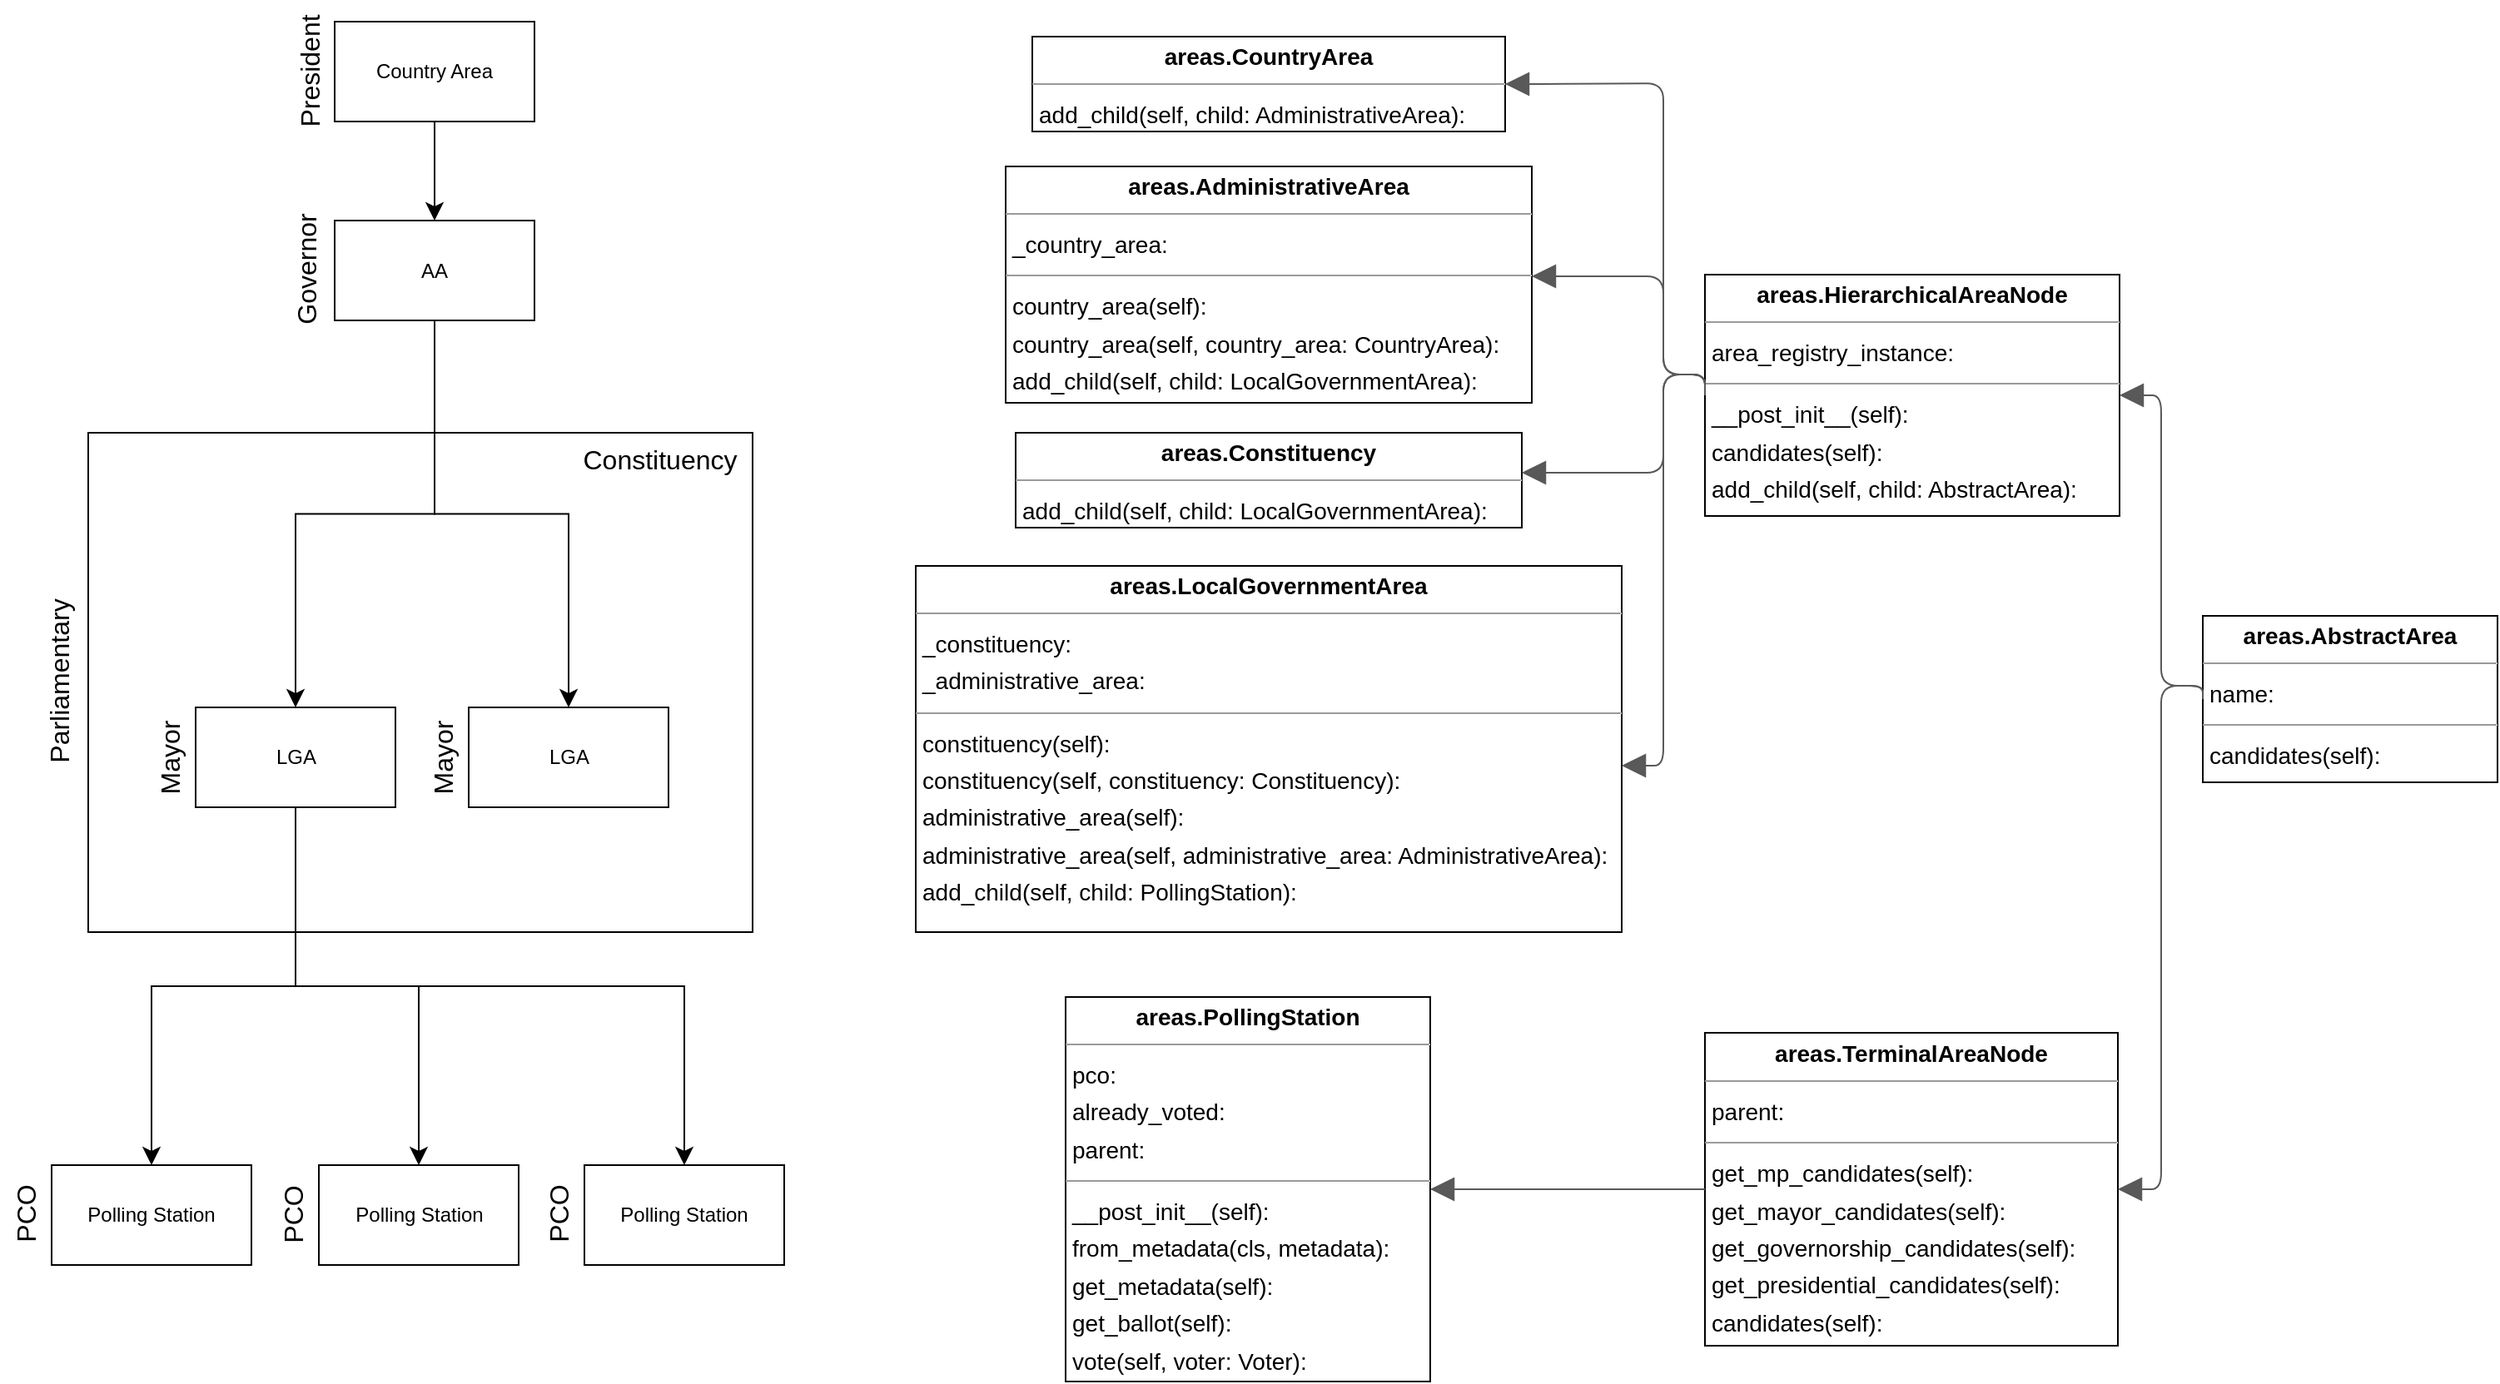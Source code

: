 <mxfile scale="1" border="2" version="24.2.0" type="github">
  <diagram name="Page-1" id="Nv02xrtBGk38XoyNXm0f">
    <mxGraphModel dx="1450" dy="1472" grid="1" gridSize="10" guides="1" tooltips="1" connect="1" arrows="1" fold="1" page="0" pageScale="1" pageWidth="827" pageHeight="1169" math="0" shadow="0">
      <root>
        <mxCell id="0" />
        <mxCell id="1" parent="0" />
        <mxCell id="7rJVukeMiSts9HQJEXAv-21" value="" style="rounded=0;whiteSpace=wrap;html=1;" parent="1" vertex="1">
          <mxGeometry x="-267" y="300" width="399" height="300" as="geometry" />
        </mxCell>
        <mxCell id="7rJVukeMiSts9HQJEXAv-29" value="Constituency" style="text;html=1;align=center;verticalAlign=middle;resizable=0;points=[];autosize=1;strokeColor=none;fillColor=none;fontSize=16;rotation=0;" parent="1" vertex="1">
          <mxGeometry x="20.5" y="300" width="110" height="31" as="geometry" />
        </mxCell>
        <mxCell id="7rJVukeMiSts9HQJEXAv-31" value="Parliamentary" style="text;html=1;align=center;verticalAlign=middle;resizable=0;points=[];autosize=1;strokeColor=none;fillColor=none;fontSize=16;rotation=-90;" parent="1" vertex="1">
          <mxGeometry x="-343" y="434.5" width="117" height="31" as="geometry" />
        </mxCell>
        <mxCell id="7rJVukeMiSts9HQJEXAv-49" value="" style="group" parent="1" vertex="1" connectable="0">
          <mxGeometry x="-69" y="465" width="150.5" height="60" as="geometry" />
        </mxCell>
        <mxCell id="7rJVukeMiSts9HQJEXAv-50" value="LG&lt;span style=&quot;background-color: initial;&quot;&gt;A&lt;/span&gt;" style="rounded=0;whiteSpace=wrap;html=1;" parent="7rJVukeMiSts9HQJEXAv-49" vertex="1">
          <mxGeometry x="30.5" width="120" height="60" as="geometry" />
        </mxCell>
        <mxCell id="7rJVukeMiSts9HQJEXAv-51" value="Mayor" style="text;html=1;align=center;verticalAlign=middle;whiteSpace=wrap;rounded=0;fontSize=16;rotation=-90;" parent="7rJVukeMiSts9HQJEXAv-49" vertex="1">
          <mxGeometry x="-15" y="15" width="60" height="30" as="geometry" />
        </mxCell>
        <mxCell id="7rJVukeMiSts9HQJEXAv-44" value="" style="group" parent="1" vertex="1" connectable="0">
          <mxGeometry x="-233" y="465" width="150.5" height="60" as="geometry" />
        </mxCell>
        <mxCell id="7rJVukeMiSts9HQJEXAv-17" value="LG&lt;span style=&quot;background-color: initial;&quot;&gt;A&lt;/span&gt;" style="rounded=0;whiteSpace=wrap;html=1;" parent="7rJVukeMiSts9HQJEXAv-44" vertex="1">
          <mxGeometry x="30.5" width="120" height="60" as="geometry" />
        </mxCell>
        <mxCell id="7rJVukeMiSts9HQJEXAv-38" value="Mayor" style="text;html=1;align=center;verticalAlign=middle;whiteSpace=wrap;rounded=0;fontSize=16;rotation=-90;" parent="7rJVukeMiSts9HQJEXAv-44" vertex="1">
          <mxGeometry x="-15" y="15" width="60" height="30" as="geometry" />
        </mxCell>
        <mxCell id="7rJVukeMiSts9HQJEXAv-14" style="edgeStyle=orthogonalEdgeStyle;rounded=0;orthogonalLoop=1;jettySize=auto;html=1;exitX=0.5;exitY=1;exitDx=0;exitDy=0;entryX=0.5;entryY=0;entryDx=0;entryDy=0;fontSize=12;startSize=8;endSize=8;" parent="1" source="7rJVukeMiSts9HQJEXAv-12" target="7rJVukeMiSts9HQJEXAv-13" edge="1">
          <mxGeometry relative="1" as="geometry" />
        </mxCell>
        <mxCell id="7rJVukeMiSts9HQJEXAv-18" style="edgeStyle=orthogonalEdgeStyle;rounded=0;orthogonalLoop=1;jettySize=auto;html=1;exitX=0.5;exitY=1;exitDx=0;exitDy=0;entryX=0.5;entryY=0;entryDx=0;entryDy=0;fontSize=12;startSize=8;endSize=8;" parent="1" source="7rJVukeMiSts9HQJEXAv-13" target="7rJVukeMiSts9HQJEXAv-17" edge="1">
          <mxGeometry relative="1" as="geometry" />
        </mxCell>
        <mxCell id="7rJVukeMiSts9HQJEXAv-20" style="edgeStyle=orthogonalEdgeStyle;rounded=0;orthogonalLoop=1;jettySize=auto;html=1;entryX=0.5;entryY=0;entryDx=0;entryDy=0;fontSize=12;startSize=8;endSize=8;" parent="1" source="7rJVukeMiSts9HQJEXAv-13" target="7rJVukeMiSts9HQJEXAv-50" edge="1">
          <mxGeometry relative="1" as="geometry">
            <mxPoint x="22.5" y="423" as="targetPoint" />
          </mxGeometry>
        </mxCell>
        <mxCell id="7rJVukeMiSts9HQJEXAv-22" style="edgeStyle=orthogonalEdgeStyle;rounded=0;orthogonalLoop=1;jettySize=auto;html=1;exitX=0.5;exitY=1;exitDx=0;exitDy=0;fontSize=12;startSize=8;endSize=8;" parent="1" source="7rJVukeMiSts9HQJEXAv-17" target="7rJVukeMiSts9HQJEXAv-23" edge="1">
          <mxGeometry relative="1" as="geometry">
            <mxPoint x="-133.765" y="581.176" as="targetPoint" />
          </mxGeometry>
        </mxCell>
        <mxCell id="7rJVukeMiSts9HQJEXAv-25" style="edgeStyle=orthogonalEdgeStyle;rounded=0;orthogonalLoop=1;jettySize=auto;html=1;exitX=0.5;exitY=1;exitDx=0;exitDy=0;fontSize=12;startSize=8;endSize=8;entryX=0.5;entryY=0;entryDx=0;entryDy=0;" parent="1" source="7rJVukeMiSts9HQJEXAv-17" target="7rJVukeMiSts9HQJEXAv-53" edge="1">
          <mxGeometry relative="1" as="geometry">
            <mxPoint x="-60" y="590" as="targetPoint" />
          </mxGeometry>
        </mxCell>
        <mxCell id="7rJVukeMiSts9HQJEXAv-28" style="edgeStyle=orthogonalEdgeStyle;rounded=0;orthogonalLoop=1;jettySize=auto;html=1;exitX=0.5;exitY=1;exitDx=0;exitDy=0;entryX=0.5;entryY=0;entryDx=0;entryDy=0;fontSize=12;startSize=8;endSize=8;" parent="1" source="7rJVukeMiSts9HQJEXAv-17" target="7rJVukeMiSts9HQJEXAv-56" edge="1">
          <mxGeometry relative="1" as="geometry">
            <mxPoint x="78" y="584.0" as="targetPoint" />
          </mxGeometry>
        </mxCell>
        <mxCell id="7rJVukeMiSts9HQJEXAv-41" value="" style="group" parent="1" vertex="1" connectable="0">
          <mxGeometry x="-149.5" y="40" width="150.5" height="86" as="geometry" />
        </mxCell>
        <mxCell id="7rJVukeMiSts9HQJEXAv-12" value="Country Area" style="rounded=0;whiteSpace=wrap;html=1;" parent="7rJVukeMiSts9HQJEXAv-41" vertex="1">
          <mxGeometry x="30.5" y="13" width="120" height="60" as="geometry" />
        </mxCell>
        <mxCell id="7rJVukeMiSts9HQJEXAv-32" value="President" style="text;html=1;align=center;verticalAlign=middle;resizable=0;points=[];autosize=1;strokeColor=none;fillColor=none;fontSize=16;rotation=-90;" parent="7rJVukeMiSts9HQJEXAv-41" vertex="1">
          <mxGeometry x="-27.5" y="27.5" width="86" height="31" as="geometry" />
        </mxCell>
        <mxCell id="7rJVukeMiSts9HQJEXAv-42" value="" style="group" parent="1" vertex="1" connectable="0">
          <mxGeometry x="-320" y="740" width="151" height="60" as="geometry" />
        </mxCell>
        <mxCell id="7rJVukeMiSts9HQJEXAv-23" value="Polling Station" style="whiteSpace=wrap;html=1;" parent="7rJVukeMiSts9HQJEXAv-42" vertex="1">
          <mxGeometry x="31" width="120" height="60" as="geometry" />
        </mxCell>
        <mxCell id="7rJVukeMiSts9HQJEXAv-40" value="PCO" style="text;html=1;align=center;verticalAlign=middle;resizable=0;points=[];autosize=1;strokeColor=none;fillColor=none;fontSize=16;rotation=-90;" parent="7rJVukeMiSts9HQJEXAv-42" vertex="1">
          <mxGeometry x="-11" y="14.5" width="53" height="31" as="geometry" />
        </mxCell>
        <mxCell id="7rJVukeMiSts9HQJEXAv-45" value="" style="group" parent="1" vertex="1" connectable="0">
          <mxGeometry x="-152" y="160" width="153" height="85" as="geometry" />
        </mxCell>
        <mxCell id="7rJVukeMiSts9HQJEXAv-13" value="AA" style="whiteSpace=wrap;html=1;" parent="7rJVukeMiSts9HQJEXAv-45" vertex="1">
          <mxGeometry x="33" y="12.5" width="120" height="60" as="geometry" />
        </mxCell>
        <mxCell id="7rJVukeMiSts9HQJEXAv-30" value="Governor" style="text;html=1;align=center;verticalAlign=middle;resizable=0;points=[];autosize=1;strokeColor=none;fillColor=none;fontSize=16;rotation=-90;" parent="7rJVukeMiSts9HQJEXAv-45" vertex="1">
          <mxGeometry x="-27" y="27" width="85" height="31" as="geometry" />
        </mxCell>
        <mxCell id="7rJVukeMiSts9HQJEXAv-52" value="" style="group" parent="1" vertex="1" connectable="0">
          <mxGeometry x="-159.5" y="740" width="151" height="60" as="geometry" />
        </mxCell>
        <mxCell id="7rJVukeMiSts9HQJEXAv-53" value="Polling Station" style="whiteSpace=wrap;html=1;" parent="7rJVukeMiSts9HQJEXAv-52" vertex="1">
          <mxGeometry x="31" width="120" height="60" as="geometry" />
        </mxCell>
        <mxCell id="7rJVukeMiSts9HQJEXAv-54" value="PCO" style="text;html=1;align=center;verticalAlign=middle;resizable=0;points=[];autosize=1;strokeColor=none;fillColor=none;fontSize=16;rotation=-90;" parent="7rJVukeMiSts9HQJEXAv-52" vertex="1">
          <mxGeometry x="-11" y="14.5" width="53" height="31" as="geometry" />
        </mxCell>
        <mxCell id="7rJVukeMiSts9HQJEXAv-55" value="" style="group" parent="1" vertex="1" connectable="0">
          <mxGeometry y="740" width="151" height="60" as="geometry" />
        </mxCell>
        <mxCell id="7rJVukeMiSts9HQJEXAv-56" value="Polling Station" style="whiteSpace=wrap;html=1;" parent="7rJVukeMiSts9HQJEXAv-55" vertex="1">
          <mxGeometry x="31" width="120" height="60" as="geometry" />
        </mxCell>
        <mxCell id="7rJVukeMiSts9HQJEXAv-57" value="PCO" style="text;html=1;align=center;verticalAlign=middle;resizable=0;points=[];autosize=1;strokeColor=none;fillColor=none;fontSize=16;rotation=-90;" parent="7rJVukeMiSts9HQJEXAv-55" vertex="1">
          <mxGeometry x="-11" y="14.5" width="53" height="31" as="geometry" />
        </mxCell>
        <mxCell id="7rJVukeMiSts9HQJEXAv-58" value="&lt;p style=&quot;margin:0px;margin-top:4px;text-align:center;&quot;&gt;&lt;b&gt;areas.AbstractArea&lt;/b&gt;&lt;/p&gt;&lt;hr size=&quot;1&quot;/&gt;&lt;p style=&quot;margin:0 0 0 4px;line-height:1.6;&quot;&gt; name: &lt;/p&gt;&lt;hr size=&quot;1&quot;/&gt;&lt;p style=&quot;margin:0 0 0 4px;line-height:1.6;&quot;&gt; candidates(self): &lt;/p&gt;" style="verticalAlign=top;align=left;overflow=fill;fontSize=14;fontFamily=Helvetica;html=1;rounded=0;shadow=0;comic=0;labelBackgroundColor=none;strokeWidth=1;" parent="1" vertex="1">
          <mxGeometry x="1003" y="410" width="177" height="100" as="geometry" />
        </mxCell>
        <mxCell id="7rJVukeMiSts9HQJEXAv-59" value="&lt;p style=&quot;margin:0px;margin-top:4px;text-align:center;&quot;&gt;&lt;b&gt;areas.AdministrativeArea&lt;/b&gt;&lt;/p&gt;&lt;hr size=&quot;1&quot;&gt;&lt;p style=&quot;margin:0 0 0 4px;line-height:1.6;&quot;&gt;_country_area: &lt;/p&gt;&lt;hr size=&quot;1&quot;&gt;&lt;p style=&quot;margin:0 0 0 4px;line-height:1.6;&quot;&gt; country_area(self): &lt;br&gt; country_area(self, country_area: CountryArea): &lt;br&gt; add_child(self, child: LocalGovernmentArea): &lt;/p&gt;" style="verticalAlign=top;align=left;overflow=fill;fontSize=14;fontFamily=Helvetica;html=1;rounded=0;shadow=0;comic=0;labelBackgroundColor=none;strokeWidth=1;" parent="1" vertex="1">
          <mxGeometry x="284" y="140" width="316" height="142" as="geometry" />
        </mxCell>
        <mxCell id="7rJVukeMiSts9HQJEXAv-60" value="&lt;p style=&quot;margin:0px;margin-top:4px;text-align:center;&quot;&gt;&lt;b&gt;areas.Constituency&lt;/b&gt;&lt;/p&gt;&lt;hr size=&quot;1&quot;/&gt;&lt;p style=&quot;margin:0 0 0 4px;line-height:1.6;&quot;&gt; add_child(self, child: LocalGovernmentArea): &lt;/p&gt;" style="verticalAlign=top;align=left;overflow=fill;fontSize=14;fontFamily=Helvetica;html=1;rounded=0;shadow=0;comic=0;labelBackgroundColor=none;strokeWidth=1;" parent="1" vertex="1">
          <mxGeometry x="290" y="300" width="304" height="57" as="geometry" />
        </mxCell>
        <mxCell id="7rJVukeMiSts9HQJEXAv-61" value="&lt;p style=&quot;margin:0px;margin-top:4px;text-align:center;&quot;&gt;&lt;b&gt;areas.CountryArea&lt;/b&gt;&lt;/p&gt;&lt;hr size=&quot;1&quot;/&gt;&lt;p style=&quot;margin:0 0 0 4px;line-height:1.6;&quot;&gt; add_child(self, child: AdministrativeArea): &lt;/p&gt;" style="verticalAlign=top;align=left;overflow=fill;fontSize=14;fontFamily=Helvetica;html=1;rounded=0;shadow=0;comic=0;labelBackgroundColor=none;strokeWidth=1;" parent="1" vertex="1">
          <mxGeometry x="300" y="62" width="284" height="57" as="geometry" />
        </mxCell>
        <mxCell id="7rJVukeMiSts9HQJEXAv-62" value="&lt;p style=&quot;margin:0px;margin-top:4px;text-align:center;&quot;&gt;&lt;b&gt;areas.HierarchicalAreaNode&lt;/b&gt;&lt;/p&gt;&lt;hr size=&quot;1&quot;/&gt;&lt;p style=&quot;margin:0 0 0 4px;line-height:1.6;&quot;&gt; area_registry_instance: &lt;/p&gt;&lt;hr size=&quot;1&quot;/&gt;&lt;p style=&quot;margin:0 0 0 4px;line-height:1.6;&quot;&gt; __post_init__(self): &lt;br/&gt; candidates(self): &lt;br/&gt; add_child(self, child: AbstractArea): &lt;/p&gt;" style="verticalAlign=top;align=left;overflow=fill;fontSize=14;fontFamily=Helvetica;html=1;rounded=0;shadow=0;comic=0;labelBackgroundColor=none;strokeWidth=1;" parent="1" vertex="1">
          <mxGeometry x="704" y="205" width="249" height="145" as="geometry" />
        </mxCell>
        <mxCell id="7rJVukeMiSts9HQJEXAv-63" value="&lt;p style=&quot;margin:0px;margin-top:4px;text-align:center;&quot;&gt;&lt;b&gt;areas.LocalGovernmentArea&lt;/b&gt;&lt;/p&gt;&lt;hr size=&quot;1&quot;&gt;&lt;p style=&quot;margin:0 0 0 4px;line-height:1.6;&quot;&gt; _constituency:&lt;br&gt; _administrative_area: &lt;/p&gt;&lt;hr size=&quot;1&quot;&gt;&lt;p style=&quot;margin:0 0 0 4px;line-height:1.6;&quot;&gt; constituency(self): &lt;br&gt; constituency(self, constituency: Constituency): &lt;br&gt; administrative_area(self): &lt;br&gt; administrative_area(self, administrative_area: AdministrativeArea): &lt;br&gt; add_child(self, child: PollingStation): &lt;/p&gt;" style="verticalAlign=top;align=left;overflow=fill;fontSize=14;fontFamily=Helvetica;html=1;rounded=0;shadow=0;comic=0;labelBackgroundColor=none;strokeWidth=1;" parent="1" vertex="1">
          <mxGeometry x="230" y="380" width="424" height="220" as="geometry" />
        </mxCell>
        <mxCell id="7rJVukeMiSts9HQJEXAv-64" value="&lt;p style=&quot;margin:0px;margin-top:4px;text-align:center;&quot;&gt;&lt;b&gt;areas.PollingStation&lt;/b&gt;&lt;/p&gt;&lt;hr size=&quot;1&quot;/&gt;&lt;p style=&quot;margin:0 0 0 4px;line-height:1.6;&quot;&gt; pco: &lt;br/&gt; already_voted: &lt;br/&gt; parent: &lt;/p&gt;&lt;hr size=&quot;1&quot;/&gt;&lt;p style=&quot;margin:0 0 0 4px;line-height:1.6;&quot;&gt; __post_init__(self): &lt;br/&gt; from_metadata(cls, metadata): &lt;br/&gt; get_metadata(self): &lt;br/&gt; get_ballot(self): &lt;br/&gt; vote(self, voter: Voter): &lt;/p&gt;" style="verticalAlign=top;align=left;overflow=fill;fontSize=14;fontFamily=Helvetica;html=1;rounded=0;shadow=0;comic=0;labelBackgroundColor=none;strokeWidth=1;" parent="1" vertex="1">
          <mxGeometry x="320" y="639" width="219" height="231" as="geometry" />
        </mxCell>
        <mxCell id="7rJVukeMiSts9HQJEXAv-65" value="&lt;p style=&quot;margin:0px;margin-top:4px;text-align:center;&quot;&gt;&lt;b&gt;areas.TerminalAreaNode&lt;/b&gt;&lt;/p&gt;&lt;hr size=&quot;1&quot;/&gt;&lt;p style=&quot;margin:0 0 0 4px;line-height:1.6;&quot;&gt; parent: &lt;/p&gt;&lt;hr size=&quot;1&quot;/&gt;&lt;p style=&quot;margin:0 0 0 4px;line-height:1.6;&quot;&gt; get_mp_candidates(self): &lt;br/&gt; get_mayor_candidates(self): &lt;br/&gt; get_governorship_candidates(self): &lt;br/&gt; get_presidential_candidates(self): &lt;br/&gt; candidates(self): &lt;/p&gt;" style="verticalAlign=top;align=left;overflow=fill;fontSize=14;fontFamily=Helvetica;html=1;rounded=0;shadow=0;comic=0;labelBackgroundColor=none;strokeWidth=1;" parent="1" vertex="1">
          <mxGeometry x="704" y="660.5" width="248" height="188" as="geometry" />
        </mxCell>
        <mxCell id="7rJVukeMiSts9HQJEXAv-66" value="" style="html=1;rounded=1;edgeStyle=orthogonalEdgeStyle;dashed=0;startArrow=block;startSize=12;endArrow=none;strokeColor=#595959;entryX=0.000;entryY=0.500;entryDx=0;entryDy=0;" parent="1" source="7rJVukeMiSts9HQJEXAv-59" target="7rJVukeMiSts9HQJEXAv-62" edge="1">
          <mxGeometry width="50" height="50" relative="1" as="geometry">
            <Array as="points">
              <mxPoint x="679" y="206" />
              <mxPoint x="679" y="265" />
              <mxPoint x="704" y="265" />
            </Array>
          </mxGeometry>
        </mxCell>
        <mxCell id="7rJVukeMiSts9HQJEXAv-67" value="" style="html=1;rounded=1;edgeStyle=orthogonalEdgeStyle;dashed=0;startArrow=block;startSize=12;endArrow=none;strokeColor=#595959;entryX=0.000;entryY=0.500;entryDx=0;entryDy=0;" parent="1" source="7rJVukeMiSts9HQJEXAv-60" target="7rJVukeMiSts9HQJEXAv-62" edge="1">
          <mxGeometry width="50" height="50" relative="1" as="geometry">
            <Array as="points">
              <mxPoint x="679" y="324" />
              <mxPoint x="679" y="265" />
              <mxPoint x="704" y="265" />
            </Array>
          </mxGeometry>
        </mxCell>
        <mxCell id="7rJVukeMiSts9HQJEXAv-68" value="" style="html=1;rounded=1;edgeStyle=orthogonalEdgeStyle;dashed=0;startArrow=block;startSize=12;endArrow=none;strokeColor=#595959;entryX=0.000;entryY=0.500;entryDx=0;entryDy=0;" parent="1" source="7rJVukeMiSts9HQJEXAv-61" target="7rJVukeMiSts9HQJEXAv-62" edge="1">
          <mxGeometry width="50" height="50" relative="1" as="geometry">
            <Array as="points">
              <mxPoint x="610" y="90" />
              <mxPoint x="679" y="90" />
              <mxPoint x="679" y="265" />
              <mxPoint x="704" y="265" />
            </Array>
            <mxPoint x="580" y="90" as="sourcePoint" />
          </mxGeometry>
        </mxCell>
        <mxCell id="7rJVukeMiSts9HQJEXAv-69" value="" style="html=1;rounded=1;edgeStyle=orthogonalEdgeStyle;dashed=0;startArrow=block;startSize=12;endArrow=none;strokeColor=#595959;exitX=1.000;exitY=0.500;exitDx=0;exitDy=0;entryX=0.000;entryY=0.500;entryDx=0;entryDy=0;" parent="1" source="7rJVukeMiSts9HQJEXAv-62" target="7rJVukeMiSts9HQJEXAv-58" edge="1">
          <mxGeometry width="50" height="50" relative="1" as="geometry">
            <Array as="points">
              <mxPoint x="978" y="278" />
              <mxPoint x="978" y="452" />
              <mxPoint x="1003" y="452" />
            </Array>
          </mxGeometry>
        </mxCell>
        <mxCell id="7rJVukeMiSts9HQJEXAv-70" value="" style="html=1;rounded=1;edgeStyle=orthogonalEdgeStyle;dashed=0;startArrow=block;startSize=12;endArrow=none;strokeColor=#595959;entryX=0.000;entryY=0.500;entryDx=0;entryDy=0;" parent="1" target="7rJVukeMiSts9HQJEXAv-62" edge="1">
          <mxGeometry width="50" height="50" relative="1" as="geometry">
            <Array as="points">
              <mxPoint x="654" y="500" />
              <mxPoint x="679" y="500" />
              <mxPoint x="679" y="265" />
              <mxPoint x="704" y="265" />
            </Array>
            <mxPoint x="654" y="500" as="sourcePoint" />
          </mxGeometry>
        </mxCell>
        <mxCell id="7rJVukeMiSts9HQJEXAv-71" value="" style="html=1;rounded=1;edgeStyle=orthogonalEdgeStyle;dashed=0;startArrow=block;startSize=12;endArrow=none;strokeColor=#595959;exitX=1.000;exitY=0.500;exitDx=0;exitDy=0;entryX=0.000;entryY=0.500;entryDx=0;entryDy=0;" parent="1" source="7rJVukeMiSts9HQJEXAv-64" target="7rJVukeMiSts9HQJEXAv-65" edge="1">
          <mxGeometry width="50" height="50" relative="1" as="geometry">
            <Array as="points" />
          </mxGeometry>
        </mxCell>
        <mxCell id="7rJVukeMiSts9HQJEXAv-72" value="" style="html=1;rounded=1;edgeStyle=orthogonalEdgeStyle;dashed=0;startArrow=block;startSize=12;endArrow=none;strokeColor=#595959;exitX=1.000;exitY=0.500;exitDx=0;exitDy=0;entryX=0.000;entryY=0.500;entryDx=0;entryDy=0;" parent="1" source="7rJVukeMiSts9HQJEXAv-65" target="7rJVukeMiSts9HQJEXAv-58" edge="1">
          <mxGeometry width="50" height="50" relative="1" as="geometry">
            <Array as="points">
              <mxPoint x="978" y="754" />
              <mxPoint x="978" y="452" />
              <mxPoint x="1003" y="452" />
            </Array>
          </mxGeometry>
        </mxCell>
      </root>
    </mxGraphModel>
  </diagram>
</mxfile>
